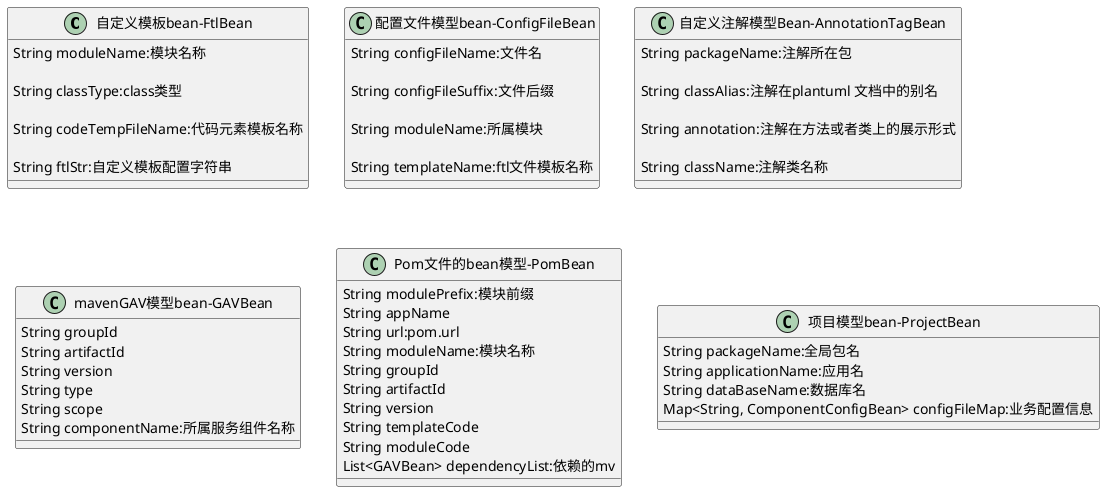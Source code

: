 @startuml

class FtlBean as "自定义模板bean-FtlBean"{
     String moduleName:模块名称

     String classType:class类型

     String codeTempFileName:代码元素模板名称

     String ftlStr:自定义模板配置字符串
}

class ConfigFileBean as "配置文件模型bean-ConfigFileBean"{

     String configFileName:文件名

     String configFileSuffix:文件后缀

     String moduleName:所属模块

     String templateName:ftl文件模板名称
}


class AnnotationTagBean as "自定义注解模型Bean-AnnotationTagBean"{

     String packageName:注解所在包
 
     String classAlias:注解在plantuml 文档中的别名

     String annotation:注解在方法或者类上的展示形式

     String className:注解类名称
}

class GAVBean as  "mavenGAV模型bean-GAVBean"{
     String groupId
     String artifactId
     String version
     String type
     String scope
     String componentName:所属服务组件名称
}

class PomBean as "Pom文件的bean模型-PomBean"{

     String modulePrefix:模块前缀
     String appName
     String url:pom.url
     String moduleName:模块名称
     String groupId
     String artifactId
     String version
     String templateCode
     String moduleCode
     List<GAVBean> dependencyList:依赖的mv
}

class ProjectBean as "项目模型bean-ProjectBean"{
     String packageName:全局包名
     String applicationName:应用名
     String dataBaseName:数据库名
     Map<String, ComponentConfigBean> configFileMap:业务配置信息
}

@enduml